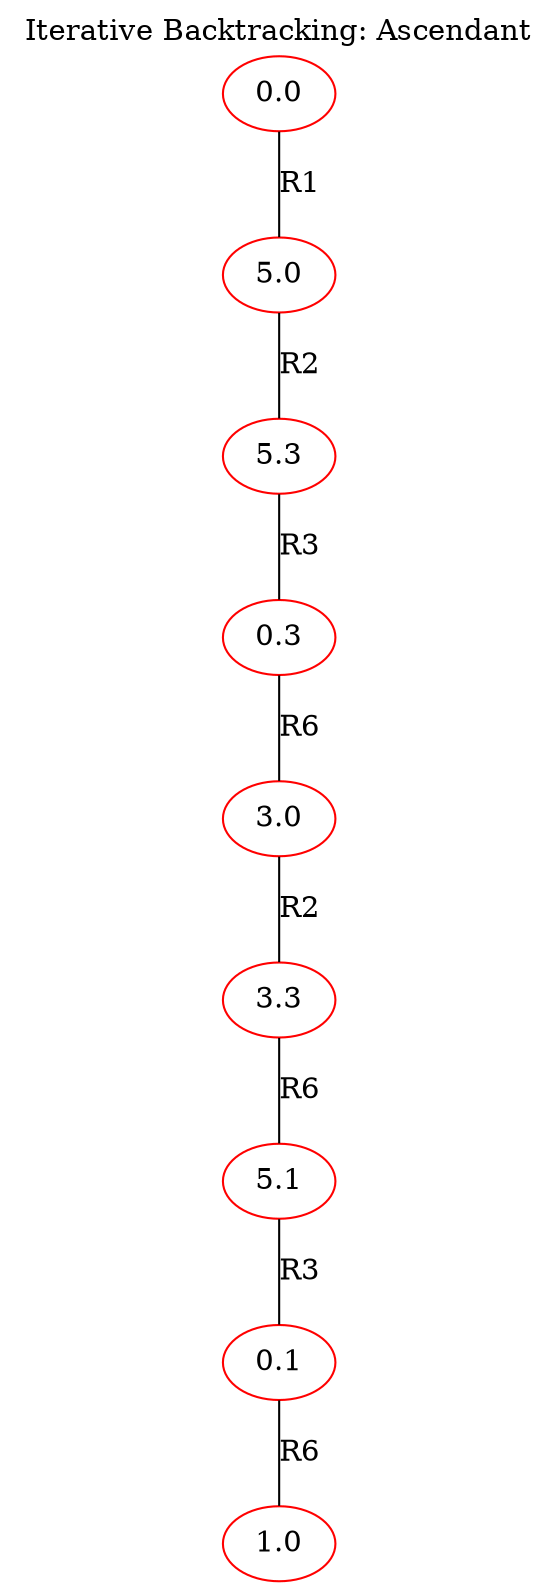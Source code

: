 strict graph G {
labelloc="t";
label="Iterative Backtracking: Ascendant";

0.0 -- 5.0[label= R1];
5.0 -- 5.3[label= R2];
5.3 -- 0.3[label= R3];
0.3 -- 3.0[label= R6];
3.0 -- 3.3[label= R2];
3.3 -- 5.1[label= R6];
5.1 -- 0.1[label= R3];
0.1 -- 1.0[label= R6];

	subgraph Solution {
	0.0 [color=red];
	5.0 [color=red];
	5.3 [color=red];
	0.3 [color=red];
	3.0 [color=red];
	3.3 [color=red];
	5.1 [color=red];
	0.1 [color=red];
	1.0 [color=red];
	}
}
